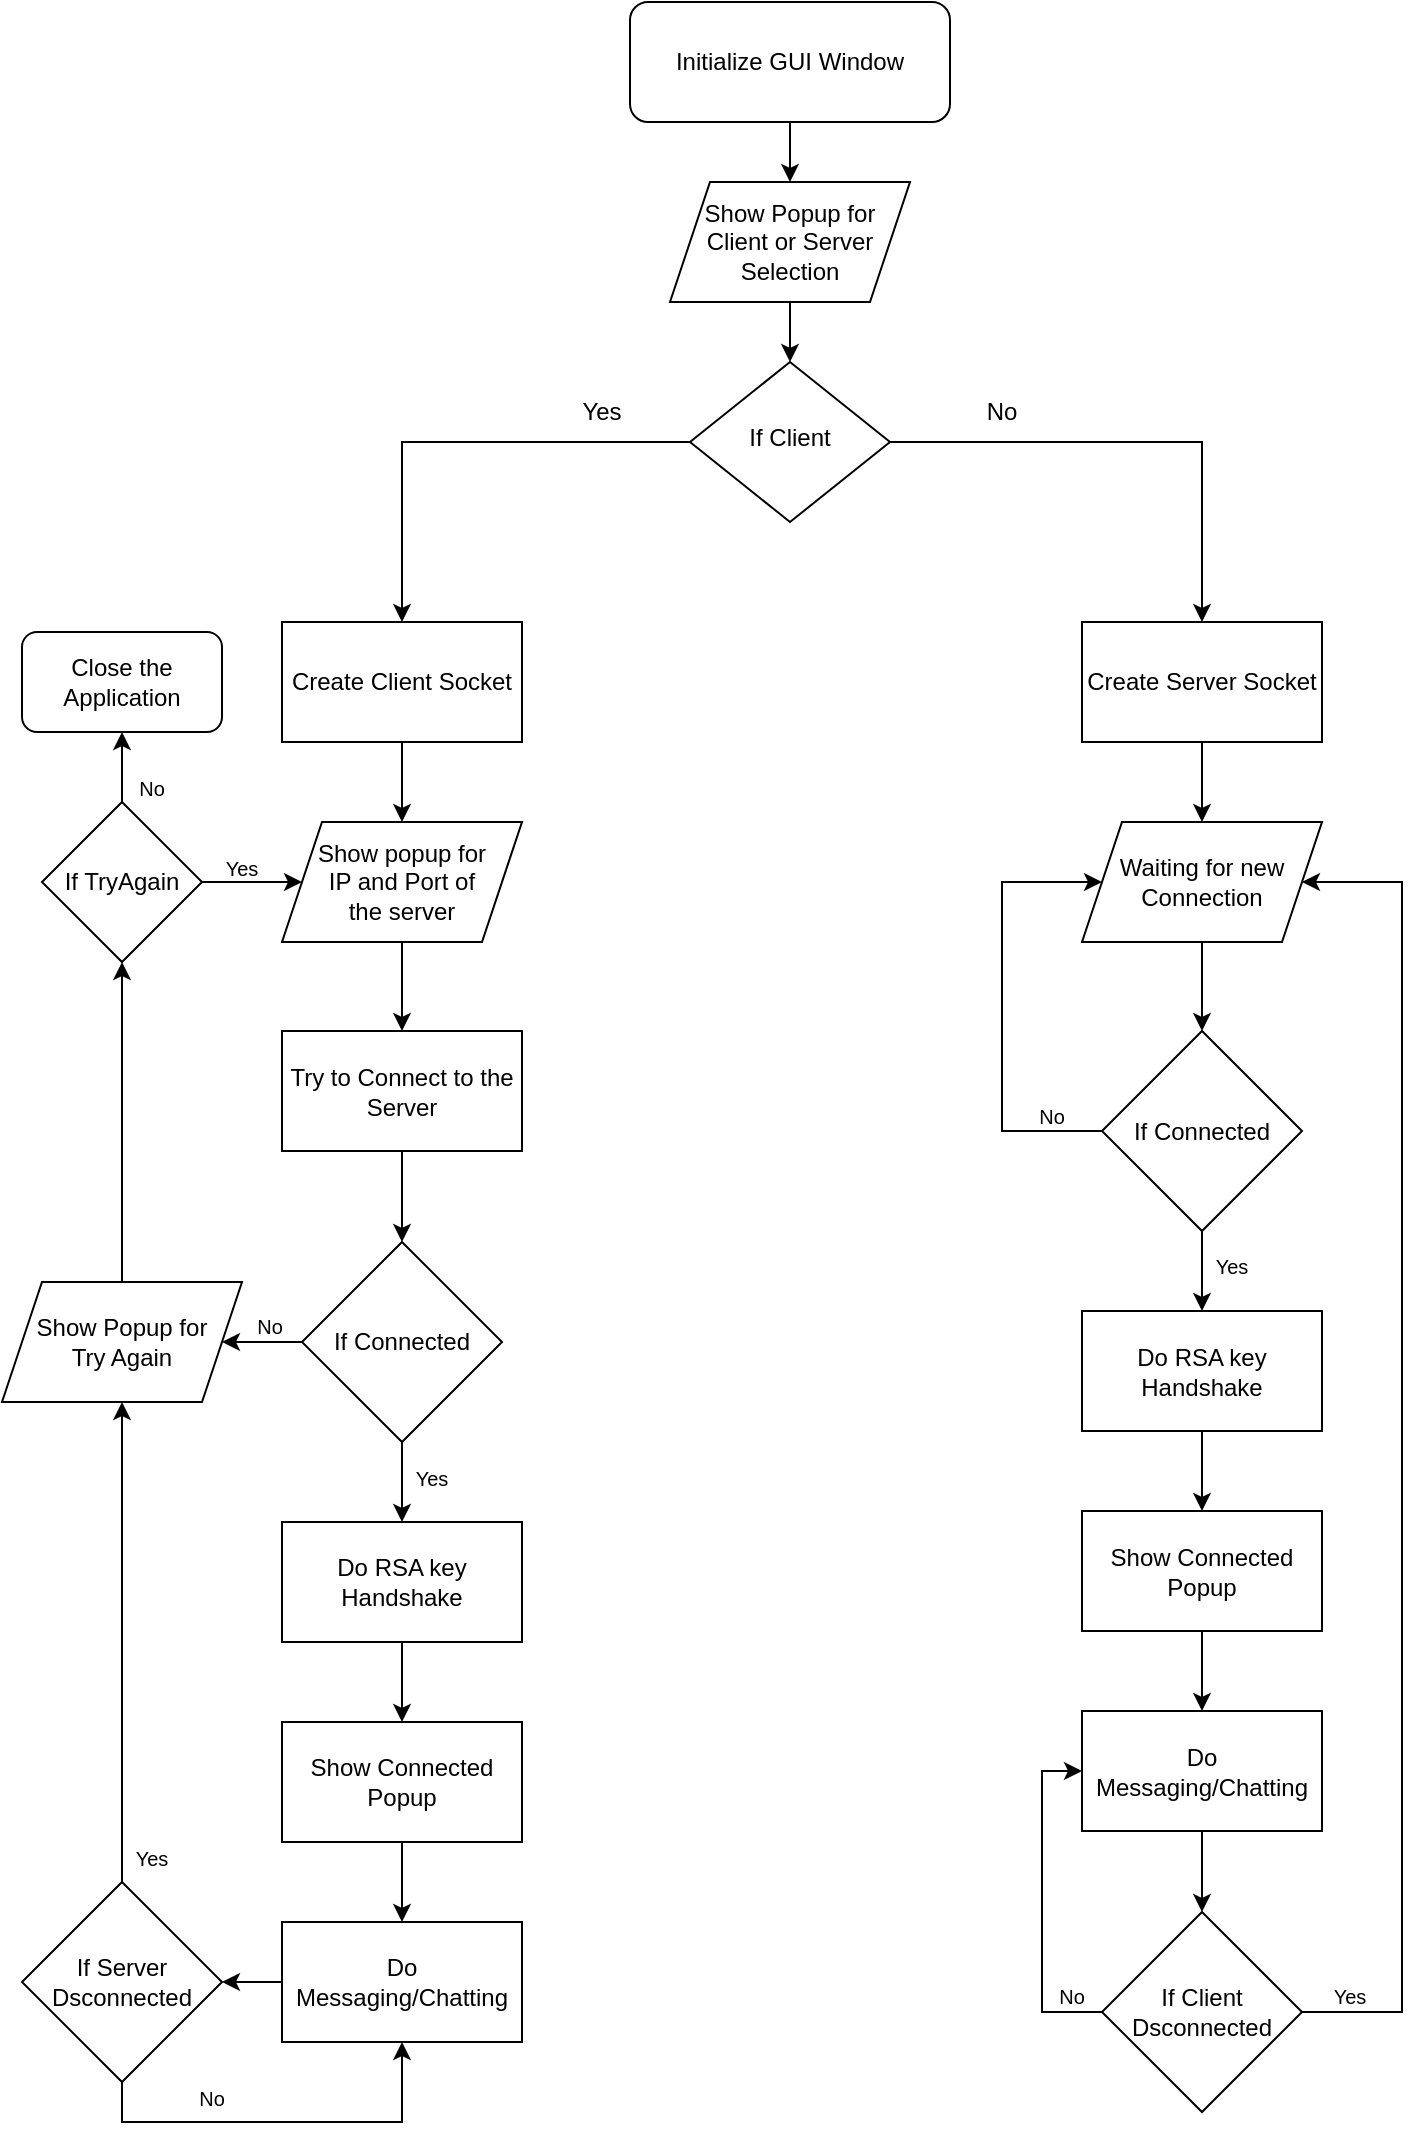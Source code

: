 <mxfile version="20.2.8" type="device"><diagram id="C5RBs43oDa-KdzZeNtuy" name="Page-1"><mxGraphModel dx="1038" dy="585" grid="1" gridSize="10" guides="1" tooltips="1" connect="1" arrows="1" fold="1" page="1" pageScale="1" pageWidth="827" pageHeight="1169" math="0" shadow="0"><root><mxCell id="WIyWlLk6GJQsqaUBKTNV-0"/><mxCell id="WIyWlLk6GJQsqaUBKTNV-1" parent="WIyWlLk6GJQsqaUBKTNV-0"/><mxCell id="jPB8AM4WbSMqFfD6-V4N-4" style="edgeStyle=orthogonalEdgeStyle;rounded=0;orthogonalLoop=1;jettySize=auto;html=1;exitX=0.5;exitY=1;exitDx=0;exitDy=0;entryX=0.5;entryY=0;entryDx=0;entryDy=0;" edge="1" parent="WIyWlLk6GJQsqaUBKTNV-1" source="WIyWlLk6GJQsqaUBKTNV-3" target="jPB8AM4WbSMqFfD6-V4N-3"><mxGeometry relative="1" as="geometry"/></mxCell><mxCell id="WIyWlLk6GJQsqaUBKTNV-3" value="Initialize GUI Window" style="rounded=1;whiteSpace=wrap;html=1;fontSize=12;glass=0;strokeWidth=1;shadow=0;" parent="WIyWlLk6GJQsqaUBKTNV-1" vertex="1"><mxGeometry x="334" y="30" width="160" height="60" as="geometry"/></mxCell><mxCell id="jPB8AM4WbSMqFfD6-V4N-8" style="edgeStyle=orthogonalEdgeStyle;rounded=0;orthogonalLoop=1;jettySize=auto;html=1;exitX=0;exitY=0.5;exitDx=0;exitDy=0;entryX=0.5;entryY=0;entryDx=0;entryDy=0;" edge="1" parent="WIyWlLk6GJQsqaUBKTNV-1" source="WIyWlLk6GJQsqaUBKTNV-6" target="jPB8AM4WbSMqFfD6-V4N-6"><mxGeometry relative="1" as="geometry"/></mxCell><mxCell id="jPB8AM4WbSMqFfD6-V4N-9" style="edgeStyle=orthogonalEdgeStyle;rounded=0;orthogonalLoop=1;jettySize=auto;html=1;exitX=1;exitY=0.5;exitDx=0;exitDy=0;entryX=0.5;entryY=0;entryDx=0;entryDy=0;" edge="1" parent="WIyWlLk6GJQsqaUBKTNV-1" source="WIyWlLk6GJQsqaUBKTNV-6" target="jPB8AM4WbSMqFfD6-V4N-7"><mxGeometry relative="1" as="geometry"/></mxCell><mxCell id="WIyWlLk6GJQsqaUBKTNV-6" value="If Client" style="rhombus;whiteSpace=wrap;html=1;shadow=0;fontFamily=Helvetica;fontSize=12;align=center;strokeWidth=1;spacing=6;spacingTop=-4;" parent="WIyWlLk6GJQsqaUBKTNV-1" vertex="1"><mxGeometry x="364" y="210" width="100" height="80" as="geometry"/></mxCell><mxCell id="jPB8AM4WbSMqFfD6-V4N-5" style="edgeStyle=orthogonalEdgeStyle;rounded=0;orthogonalLoop=1;jettySize=auto;html=1;exitX=0.5;exitY=1;exitDx=0;exitDy=0;entryX=0.5;entryY=0;entryDx=0;entryDy=0;" edge="1" parent="WIyWlLk6GJQsqaUBKTNV-1" source="jPB8AM4WbSMqFfD6-V4N-3" target="WIyWlLk6GJQsqaUBKTNV-6"><mxGeometry relative="1" as="geometry"/></mxCell><mxCell id="jPB8AM4WbSMqFfD6-V4N-3" value="Show Popup for Client or Server Selection" style="shape=parallelogram;perimeter=parallelogramPerimeter;whiteSpace=wrap;html=1;fixedSize=1;" vertex="1" parent="WIyWlLk6GJQsqaUBKTNV-1"><mxGeometry x="354" y="120" width="120" height="60" as="geometry"/></mxCell><mxCell id="jPB8AM4WbSMqFfD6-V4N-13" style="edgeStyle=orthogonalEdgeStyle;rounded=0;orthogonalLoop=1;jettySize=auto;html=1;exitX=0.5;exitY=1;exitDx=0;exitDy=0;entryX=0.5;entryY=0;entryDx=0;entryDy=0;" edge="1" parent="WIyWlLk6GJQsqaUBKTNV-1" source="jPB8AM4WbSMqFfD6-V4N-6" target="jPB8AM4WbSMqFfD6-V4N-12"><mxGeometry relative="1" as="geometry"/></mxCell><mxCell id="jPB8AM4WbSMqFfD6-V4N-6" value="Create Client Socket" style="rounded=0;whiteSpace=wrap;html=1;" vertex="1" parent="WIyWlLk6GJQsqaUBKTNV-1"><mxGeometry x="160" y="340" width="120" height="60" as="geometry"/></mxCell><mxCell id="jPB8AM4WbSMqFfD6-V4N-48" style="edgeStyle=orthogonalEdgeStyle;rounded=0;orthogonalLoop=1;jettySize=auto;html=1;exitX=0.5;exitY=1;exitDx=0;exitDy=0;entryX=0.5;entryY=0;entryDx=0;entryDy=0;fontSize=12;" edge="1" parent="WIyWlLk6GJQsqaUBKTNV-1" source="jPB8AM4WbSMqFfD6-V4N-7" target="jPB8AM4WbSMqFfD6-V4N-47"><mxGeometry relative="1" as="geometry"/></mxCell><mxCell id="jPB8AM4WbSMqFfD6-V4N-7" value="Create Server Socket" style="rounded=0;whiteSpace=wrap;html=1;" vertex="1" parent="WIyWlLk6GJQsqaUBKTNV-1"><mxGeometry x="560" y="340" width="120" height="60" as="geometry"/></mxCell><mxCell id="jPB8AM4WbSMqFfD6-V4N-10" value="Yes" style="text;html=1;strokeColor=none;fillColor=none;align=center;verticalAlign=middle;whiteSpace=wrap;rounded=0;" vertex="1" parent="WIyWlLk6GJQsqaUBKTNV-1"><mxGeometry x="290" y="220" width="60" height="30" as="geometry"/></mxCell><mxCell id="jPB8AM4WbSMqFfD6-V4N-11" value="No" style="text;html=1;strokeColor=none;fillColor=none;align=center;verticalAlign=middle;whiteSpace=wrap;rounded=0;" vertex="1" parent="WIyWlLk6GJQsqaUBKTNV-1"><mxGeometry x="490" y="220" width="60" height="30" as="geometry"/></mxCell><mxCell id="jPB8AM4WbSMqFfD6-V4N-15" style="edgeStyle=orthogonalEdgeStyle;rounded=0;orthogonalLoop=1;jettySize=auto;html=1;exitX=0.5;exitY=1;exitDx=0;exitDy=0;entryX=0.5;entryY=0;entryDx=0;entryDy=0;" edge="1" parent="WIyWlLk6GJQsqaUBKTNV-1" source="jPB8AM4WbSMqFfD6-V4N-12" target="jPB8AM4WbSMqFfD6-V4N-14"><mxGeometry relative="1" as="geometry"/></mxCell><mxCell id="jPB8AM4WbSMqFfD6-V4N-12" value="Show popup for&lt;br&gt;IP and Port of &lt;br&gt;the server" style="shape=parallelogram;perimeter=parallelogramPerimeter;whiteSpace=wrap;html=1;fixedSize=1;" vertex="1" parent="WIyWlLk6GJQsqaUBKTNV-1"><mxGeometry x="160" y="440" width="120" height="60" as="geometry"/></mxCell><mxCell id="jPB8AM4WbSMqFfD6-V4N-18" style="edgeStyle=orthogonalEdgeStyle;rounded=0;orthogonalLoop=1;jettySize=auto;html=1;exitX=0.5;exitY=1;exitDx=0;exitDy=0;entryX=0.5;entryY=0;entryDx=0;entryDy=0;" edge="1" parent="WIyWlLk6GJQsqaUBKTNV-1" source="jPB8AM4WbSMqFfD6-V4N-14" target="jPB8AM4WbSMqFfD6-V4N-17"><mxGeometry relative="1" as="geometry"/></mxCell><mxCell id="jPB8AM4WbSMqFfD6-V4N-14" value="Try to Connect to the Server" style="rounded=0;whiteSpace=wrap;html=1;" vertex="1" parent="WIyWlLk6GJQsqaUBKTNV-1"><mxGeometry x="160" y="544.5" width="120" height="60" as="geometry"/></mxCell><mxCell id="jPB8AM4WbSMqFfD6-V4N-26" value="" style="edgeStyle=orthogonalEdgeStyle;rounded=0;orthogonalLoop=1;jettySize=auto;html=1;" edge="1" parent="WIyWlLk6GJQsqaUBKTNV-1" source="jPB8AM4WbSMqFfD6-V4N-17" target="jPB8AM4WbSMqFfD6-V4N-19"><mxGeometry relative="1" as="geometry"/></mxCell><mxCell id="jPB8AM4WbSMqFfD6-V4N-33" style="edgeStyle=orthogonalEdgeStyle;rounded=0;orthogonalLoop=1;jettySize=auto;html=1;exitX=0.5;exitY=1;exitDx=0;exitDy=0;entryX=0.5;entryY=0;entryDx=0;entryDy=0;fontSize=12;" edge="1" parent="WIyWlLk6GJQsqaUBKTNV-1" source="jPB8AM4WbSMqFfD6-V4N-17" target="jPB8AM4WbSMqFfD6-V4N-32"><mxGeometry relative="1" as="geometry"/></mxCell><mxCell id="jPB8AM4WbSMqFfD6-V4N-17" value="If Connected" style="rhombus;whiteSpace=wrap;html=1;" vertex="1" parent="WIyWlLk6GJQsqaUBKTNV-1"><mxGeometry x="170" y="650" width="100" height="100" as="geometry"/></mxCell><mxCell id="jPB8AM4WbSMqFfD6-V4N-23" style="edgeStyle=orthogonalEdgeStyle;rounded=0;orthogonalLoop=1;jettySize=auto;html=1;exitX=0.5;exitY=0;exitDx=0;exitDy=0;entryX=0.5;entryY=1;entryDx=0;entryDy=0;" edge="1" parent="WIyWlLk6GJQsqaUBKTNV-1" source="jPB8AM4WbSMqFfD6-V4N-19" target="jPB8AM4WbSMqFfD6-V4N-21"><mxGeometry relative="1" as="geometry"/></mxCell><mxCell id="jPB8AM4WbSMqFfD6-V4N-19" value="Show Popup for&lt;br&gt;Try Again" style="shape=parallelogram;perimeter=parallelogramPerimeter;whiteSpace=wrap;html=1;fixedSize=1;" vertex="1" parent="WIyWlLk6GJQsqaUBKTNV-1"><mxGeometry x="20" y="670" width="120" height="60" as="geometry"/></mxCell><mxCell id="jPB8AM4WbSMqFfD6-V4N-25" style="edgeStyle=orthogonalEdgeStyle;rounded=0;orthogonalLoop=1;jettySize=auto;html=1;exitX=0.5;exitY=0;exitDx=0;exitDy=0;entryX=0.5;entryY=1;entryDx=0;entryDy=0;" edge="1" parent="WIyWlLk6GJQsqaUBKTNV-1" source="jPB8AM4WbSMqFfD6-V4N-21" target="jPB8AM4WbSMqFfD6-V4N-24"><mxGeometry relative="1" as="geometry"/></mxCell><mxCell id="jPB8AM4WbSMqFfD6-V4N-46" style="edgeStyle=orthogonalEdgeStyle;rounded=0;orthogonalLoop=1;jettySize=auto;html=1;exitX=1;exitY=0.5;exitDx=0;exitDy=0;entryX=0;entryY=0.5;entryDx=0;entryDy=0;fontSize=12;" edge="1" parent="WIyWlLk6GJQsqaUBKTNV-1" source="jPB8AM4WbSMqFfD6-V4N-21" target="jPB8AM4WbSMqFfD6-V4N-12"><mxGeometry relative="1" as="geometry"/></mxCell><mxCell id="jPB8AM4WbSMqFfD6-V4N-21" value="If TryAgain" style="rhombus;whiteSpace=wrap;html=1;" vertex="1" parent="WIyWlLk6GJQsqaUBKTNV-1"><mxGeometry x="40" y="430" width="80" height="80" as="geometry"/></mxCell><mxCell id="jPB8AM4WbSMqFfD6-V4N-24" value="Close the&lt;br&gt;Application" style="rounded=1;whiteSpace=wrap;html=1;" vertex="1" parent="WIyWlLk6GJQsqaUBKTNV-1"><mxGeometry x="30" y="345" width="100" height="50" as="geometry"/></mxCell><mxCell id="jPB8AM4WbSMqFfD6-V4N-28" value="Yes" style="text;html=1;strokeColor=none;fillColor=none;align=center;verticalAlign=middle;whiteSpace=wrap;rounded=0;fontSize=10;" vertex="1" parent="WIyWlLk6GJQsqaUBKTNV-1"><mxGeometry x="125" y="455" width="30" height="15" as="geometry"/></mxCell><mxCell id="jPB8AM4WbSMqFfD6-V4N-30" value="No" style="text;html=1;strokeColor=none;fillColor=none;align=center;verticalAlign=middle;whiteSpace=wrap;rounded=0;fontSize=10;" vertex="1" parent="WIyWlLk6GJQsqaUBKTNV-1"><mxGeometry x="80" y="415" width="30" height="15" as="geometry"/></mxCell><mxCell id="jPB8AM4WbSMqFfD6-V4N-31" value="No" style="text;html=1;strokeColor=none;fillColor=none;align=center;verticalAlign=middle;whiteSpace=wrap;rounded=0;fontSize=10;" vertex="1" parent="WIyWlLk6GJQsqaUBKTNV-1"><mxGeometry x="139" y="684" width="30" height="15" as="geometry"/></mxCell><mxCell id="jPB8AM4WbSMqFfD6-V4N-36" style="edgeStyle=orthogonalEdgeStyle;rounded=0;orthogonalLoop=1;jettySize=auto;html=1;exitX=0.5;exitY=1;exitDx=0;exitDy=0;fontSize=12;" edge="1" parent="WIyWlLk6GJQsqaUBKTNV-1" source="jPB8AM4WbSMqFfD6-V4N-32" target="jPB8AM4WbSMqFfD6-V4N-35"><mxGeometry relative="1" as="geometry"/></mxCell><mxCell id="jPB8AM4WbSMqFfD6-V4N-32" value="&lt;span style=&quot;font-size: 12px;&quot;&gt;Do RSA key Handshake&lt;/span&gt;" style="rounded=0;whiteSpace=wrap;html=1;fontSize=10;" vertex="1" parent="WIyWlLk6GJQsqaUBKTNV-1"><mxGeometry x="160" y="790" width="120" height="60" as="geometry"/></mxCell><mxCell id="jPB8AM4WbSMqFfD6-V4N-34" value="Yes" style="text;html=1;strokeColor=none;fillColor=none;align=center;verticalAlign=middle;whiteSpace=wrap;rounded=0;fontSize=10;" vertex="1" parent="WIyWlLk6GJQsqaUBKTNV-1"><mxGeometry x="220" y="760" width="30" height="15" as="geometry"/></mxCell><mxCell id="jPB8AM4WbSMqFfD6-V4N-38" style="edgeStyle=orthogonalEdgeStyle;rounded=0;orthogonalLoop=1;jettySize=auto;html=1;exitX=0.5;exitY=1;exitDx=0;exitDy=0;entryX=0.5;entryY=0;entryDx=0;entryDy=0;fontSize=12;" edge="1" parent="WIyWlLk6GJQsqaUBKTNV-1" source="jPB8AM4WbSMqFfD6-V4N-35" target="jPB8AM4WbSMqFfD6-V4N-37"><mxGeometry relative="1" as="geometry"/></mxCell><mxCell id="jPB8AM4WbSMqFfD6-V4N-35" value="Show Connected Popup" style="rounded=0;whiteSpace=wrap;html=1;fontSize=12;" vertex="1" parent="WIyWlLk6GJQsqaUBKTNV-1"><mxGeometry x="160" y="890" width="120" height="60" as="geometry"/></mxCell><mxCell id="jPB8AM4WbSMqFfD6-V4N-40" value="" style="edgeStyle=orthogonalEdgeStyle;rounded=0;orthogonalLoop=1;jettySize=auto;html=1;fontSize=12;" edge="1" parent="WIyWlLk6GJQsqaUBKTNV-1" source="jPB8AM4WbSMqFfD6-V4N-37" target="jPB8AM4WbSMqFfD6-V4N-39"><mxGeometry relative="1" as="geometry"/></mxCell><mxCell id="jPB8AM4WbSMqFfD6-V4N-37" value="Do Messaging/Chatting" style="rounded=0;whiteSpace=wrap;html=1;fontSize=12;" vertex="1" parent="WIyWlLk6GJQsqaUBKTNV-1"><mxGeometry x="160" y="990" width="120" height="60" as="geometry"/></mxCell><mxCell id="jPB8AM4WbSMqFfD6-V4N-41" style="edgeStyle=orthogonalEdgeStyle;rounded=0;orthogonalLoop=1;jettySize=auto;html=1;exitX=0.5;exitY=0;exitDx=0;exitDy=0;entryX=0.5;entryY=1;entryDx=0;entryDy=0;fontSize=12;" edge="1" parent="WIyWlLk6GJQsqaUBKTNV-1" source="jPB8AM4WbSMqFfD6-V4N-39" target="jPB8AM4WbSMqFfD6-V4N-19"><mxGeometry relative="1" as="geometry"/></mxCell><mxCell id="jPB8AM4WbSMqFfD6-V4N-42" style="edgeStyle=orthogonalEdgeStyle;rounded=0;orthogonalLoop=1;jettySize=auto;html=1;exitX=0.5;exitY=1;exitDx=0;exitDy=0;entryX=0.5;entryY=1;entryDx=0;entryDy=0;fontSize=12;" edge="1" parent="WIyWlLk6GJQsqaUBKTNV-1" source="jPB8AM4WbSMqFfD6-V4N-39" target="jPB8AM4WbSMqFfD6-V4N-37"><mxGeometry relative="1" as="geometry"/></mxCell><mxCell id="jPB8AM4WbSMqFfD6-V4N-39" value="If Server Dsconnected" style="rhombus;whiteSpace=wrap;html=1;fontSize=12;" vertex="1" parent="WIyWlLk6GJQsqaUBKTNV-1"><mxGeometry x="30" y="970" width="100" height="100" as="geometry"/></mxCell><mxCell id="jPB8AM4WbSMqFfD6-V4N-43" value="Yes" style="text;html=1;strokeColor=none;fillColor=none;align=center;verticalAlign=middle;whiteSpace=wrap;rounded=0;fontSize=10;" vertex="1" parent="WIyWlLk6GJQsqaUBKTNV-1"><mxGeometry x="80" y="950" width="30" height="15" as="geometry"/></mxCell><mxCell id="jPB8AM4WbSMqFfD6-V4N-44" value="No" style="text;html=1;strokeColor=none;fillColor=none;align=center;verticalAlign=middle;whiteSpace=wrap;rounded=0;fontSize=10;" vertex="1" parent="WIyWlLk6GJQsqaUBKTNV-1"><mxGeometry x="110" y="1070" width="30" height="15" as="geometry"/></mxCell><mxCell id="jPB8AM4WbSMqFfD6-V4N-51" style="edgeStyle=orthogonalEdgeStyle;rounded=0;orthogonalLoop=1;jettySize=auto;html=1;exitX=0.5;exitY=1;exitDx=0;exitDy=0;entryX=0.5;entryY=0;entryDx=0;entryDy=0;fontSize=12;" edge="1" parent="WIyWlLk6GJQsqaUBKTNV-1" source="jPB8AM4WbSMqFfD6-V4N-47" target="jPB8AM4WbSMqFfD6-V4N-50"><mxGeometry relative="1" as="geometry"/></mxCell><mxCell id="jPB8AM4WbSMqFfD6-V4N-47" value="Waiting for new Connection" style="shape=parallelogram;perimeter=parallelogramPerimeter;whiteSpace=wrap;html=1;fixedSize=1;" vertex="1" parent="WIyWlLk6GJQsqaUBKTNV-1"><mxGeometry x="560" y="440" width="120" height="60" as="geometry"/></mxCell><mxCell id="jPB8AM4WbSMqFfD6-V4N-56" style="edgeStyle=orthogonalEdgeStyle;rounded=0;orthogonalLoop=1;jettySize=auto;html=1;exitX=0;exitY=0.5;exitDx=0;exitDy=0;entryX=0;entryY=0.5;entryDx=0;entryDy=0;fontSize=12;" edge="1" parent="WIyWlLk6GJQsqaUBKTNV-1" source="jPB8AM4WbSMqFfD6-V4N-50" target="jPB8AM4WbSMqFfD6-V4N-47"><mxGeometry relative="1" as="geometry"><Array as="points"><mxPoint x="520" y="595"/><mxPoint x="520" y="470"/></Array></mxGeometry></mxCell><mxCell id="jPB8AM4WbSMqFfD6-V4N-65" style="edgeStyle=orthogonalEdgeStyle;rounded=0;orthogonalLoop=1;jettySize=auto;html=1;exitX=0.5;exitY=1;exitDx=0;exitDy=0;entryX=0.5;entryY=0;entryDx=0;entryDy=0;fontSize=12;" edge="1" parent="WIyWlLk6GJQsqaUBKTNV-1" source="jPB8AM4WbSMqFfD6-V4N-50" target="jPB8AM4WbSMqFfD6-V4N-59"><mxGeometry relative="1" as="geometry"/></mxCell><mxCell id="jPB8AM4WbSMqFfD6-V4N-50" value="If Connected" style="rhombus;whiteSpace=wrap;html=1;" vertex="1" parent="WIyWlLk6GJQsqaUBKTNV-1"><mxGeometry x="570" y="544.5" width="100" height="100" as="geometry"/></mxCell><mxCell id="jPB8AM4WbSMqFfD6-V4N-53" value="No" style="text;html=1;strokeColor=none;fillColor=none;align=center;verticalAlign=middle;whiteSpace=wrap;rounded=0;fontSize=10;" vertex="1" parent="WIyWlLk6GJQsqaUBKTNV-1"><mxGeometry x="530" y="579" width="30" height="15" as="geometry"/></mxCell><mxCell id="jPB8AM4WbSMqFfD6-V4N-58" style="edgeStyle=orthogonalEdgeStyle;rounded=0;orthogonalLoop=1;jettySize=auto;html=1;exitX=0.5;exitY=1;exitDx=0;exitDy=0;fontSize=12;" edge="1" parent="WIyWlLk6GJQsqaUBKTNV-1" source="jPB8AM4WbSMqFfD6-V4N-59" target="jPB8AM4WbSMqFfD6-V4N-62"><mxGeometry relative="1" as="geometry"/></mxCell><mxCell id="jPB8AM4WbSMqFfD6-V4N-59" value="&lt;span style=&quot;font-size: 12px;&quot;&gt;Do RSA key Handshake&lt;/span&gt;" style="rounded=0;whiteSpace=wrap;html=1;fontSize=10;" vertex="1" parent="WIyWlLk6GJQsqaUBKTNV-1"><mxGeometry x="560" y="684.5" width="120" height="60" as="geometry"/></mxCell><mxCell id="jPB8AM4WbSMqFfD6-V4N-60" value="Yes" style="text;html=1;strokeColor=none;fillColor=none;align=center;verticalAlign=middle;whiteSpace=wrap;rounded=0;fontSize=10;" vertex="1" parent="WIyWlLk6GJQsqaUBKTNV-1"><mxGeometry x="620" y="654.5" width="30" height="15" as="geometry"/></mxCell><mxCell id="jPB8AM4WbSMqFfD6-V4N-61" style="edgeStyle=orthogonalEdgeStyle;rounded=0;orthogonalLoop=1;jettySize=auto;html=1;exitX=0.5;exitY=1;exitDx=0;exitDy=0;entryX=0.5;entryY=0;entryDx=0;entryDy=0;fontSize=12;" edge="1" parent="WIyWlLk6GJQsqaUBKTNV-1" source="jPB8AM4WbSMqFfD6-V4N-62" target="jPB8AM4WbSMqFfD6-V4N-63"><mxGeometry relative="1" as="geometry"/></mxCell><mxCell id="jPB8AM4WbSMqFfD6-V4N-62" value="Show Connected Popup" style="rounded=0;whiteSpace=wrap;html=1;fontSize=12;" vertex="1" parent="WIyWlLk6GJQsqaUBKTNV-1"><mxGeometry x="560" y="784.5" width="120" height="60" as="geometry"/></mxCell><mxCell id="jPB8AM4WbSMqFfD6-V4N-72" style="edgeStyle=orthogonalEdgeStyle;rounded=0;orthogonalLoop=1;jettySize=auto;html=1;exitX=0.5;exitY=1;exitDx=0;exitDy=0;entryX=0.5;entryY=0;entryDx=0;entryDy=0;fontSize=12;" edge="1" parent="WIyWlLk6GJQsqaUBKTNV-1" source="jPB8AM4WbSMqFfD6-V4N-63" target="jPB8AM4WbSMqFfD6-V4N-66"><mxGeometry relative="1" as="geometry"/></mxCell><mxCell id="jPB8AM4WbSMqFfD6-V4N-63" value="Do Messaging/Chatting" style="rounded=0;whiteSpace=wrap;html=1;fontSize=12;" vertex="1" parent="WIyWlLk6GJQsqaUBKTNV-1"><mxGeometry x="560" y="884.5" width="120" height="60" as="geometry"/></mxCell><mxCell id="jPB8AM4WbSMqFfD6-V4N-76" style="edgeStyle=orthogonalEdgeStyle;rounded=0;orthogonalLoop=1;jettySize=auto;html=1;exitX=1;exitY=0.5;exitDx=0;exitDy=0;entryX=1;entryY=0.5;entryDx=0;entryDy=0;fontSize=12;" edge="1" parent="WIyWlLk6GJQsqaUBKTNV-1" source="jPB8AM4WbSMqFfD6-V4N-66" target="jPB8AM4WbSMqFfD6-V4N-47"><mxGeometry relative="1" as="geometry"><Array as="points"><mxPoint x="720" y="1035"/><mxPoint x="720" y="470"/></Array></mxGeometry></mxCell><mxCell id="jPB8AM4WbSMqFfD6-V4N-79" style="edgeStyle=orthogonalEdgeStyle;rounded=0;orthogonalLoop=1;jettySize=auto;html=1;exitX=0;exitY=0.5;exitDx=0;exitDy=0;entryX=0;entryY=0.5;entryDx=0;entryDy=0;fontSize=12;" edge="1" parent="WIyWlLk6GJQsqaUBKTNV-1" source="jPB8AM4WbSMqFfD6-V4N-66" target="jPB8AM4WbSMqFfD6-V4N-63"><mxGeometry relative="1" as="geometry"/></mxCell><mxCell id="jPB8AM4WbSMqFfD6-V4N-66" value="If Client Dsconnected" style="rhombus;whiteSpace=wrap;html=1;fontSize=12;" vertex="1" parent="WIyWlLk6GJQsqaUBKTNV-1"><mxGeometry x="570" y="985" width="100" height="100" as="geometry"/></mxCell><mxCell id="jPB8AM4WbSMqFfD6-V4N-67" value="Yes" style="text;html=1;strokeColor=none;fillColor=none;align=center;verticalAlign=middle;whiteSpace=wrap;rounded=0;fontSize=10;" vertex="1" parent="WIyWlLk6GJQsqaUBKTNV-1"><mxGeometry x="679" y="1019" width="30" height="15" as="geometry"/></mxCell><mxCell id="jPB8AM4WbSMqFfD6-V4N-68" value="No" style="text;html=1;strokeColor=none;fillColor=none;align=center;verticalAlign=middle;whiteSpace=wrap;rounded=0;fontSize=10;" vertex="1" parent="WIyWlLk6GJQsqaUBKTNV-1"><mxGeometry x="540" y="1019" width="30" height="15" as="geometry"/></mxCell></root></mxGraphModel></diagram></mxfile>